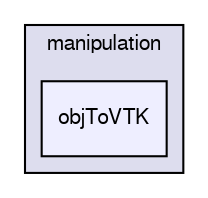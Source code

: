 digraph "applications/utilities/mesh/manipulation/objToVTK" {
  bgcolor=transparent;
  compound=true
  node [ fontsize="10", fontname="FreeSans"];
  edge [ labelfontsize="10", labelfontname="FreeSans"];
  subgraph clusterdir_15449a1ef4a09517cc5e2efa6b11565e {
    graph [ bgcolor="#ddddee", pencolor="black", label="manipulation" fontname="FreeSans", fontsize="10", URL="dir_15449a1ef4a09517cc5e2efa6b11565e.html"]
  dir_90e95c73ce8a3eb9bd66ce92fd30c4ff [shape=box, label="objToVTK", style="filled", fillcolor="#eeeeff", pencolor="black", URL="dir_90e95c73ce8a3eb9bd66ce92fd30c4ff.html"];
  }
}
